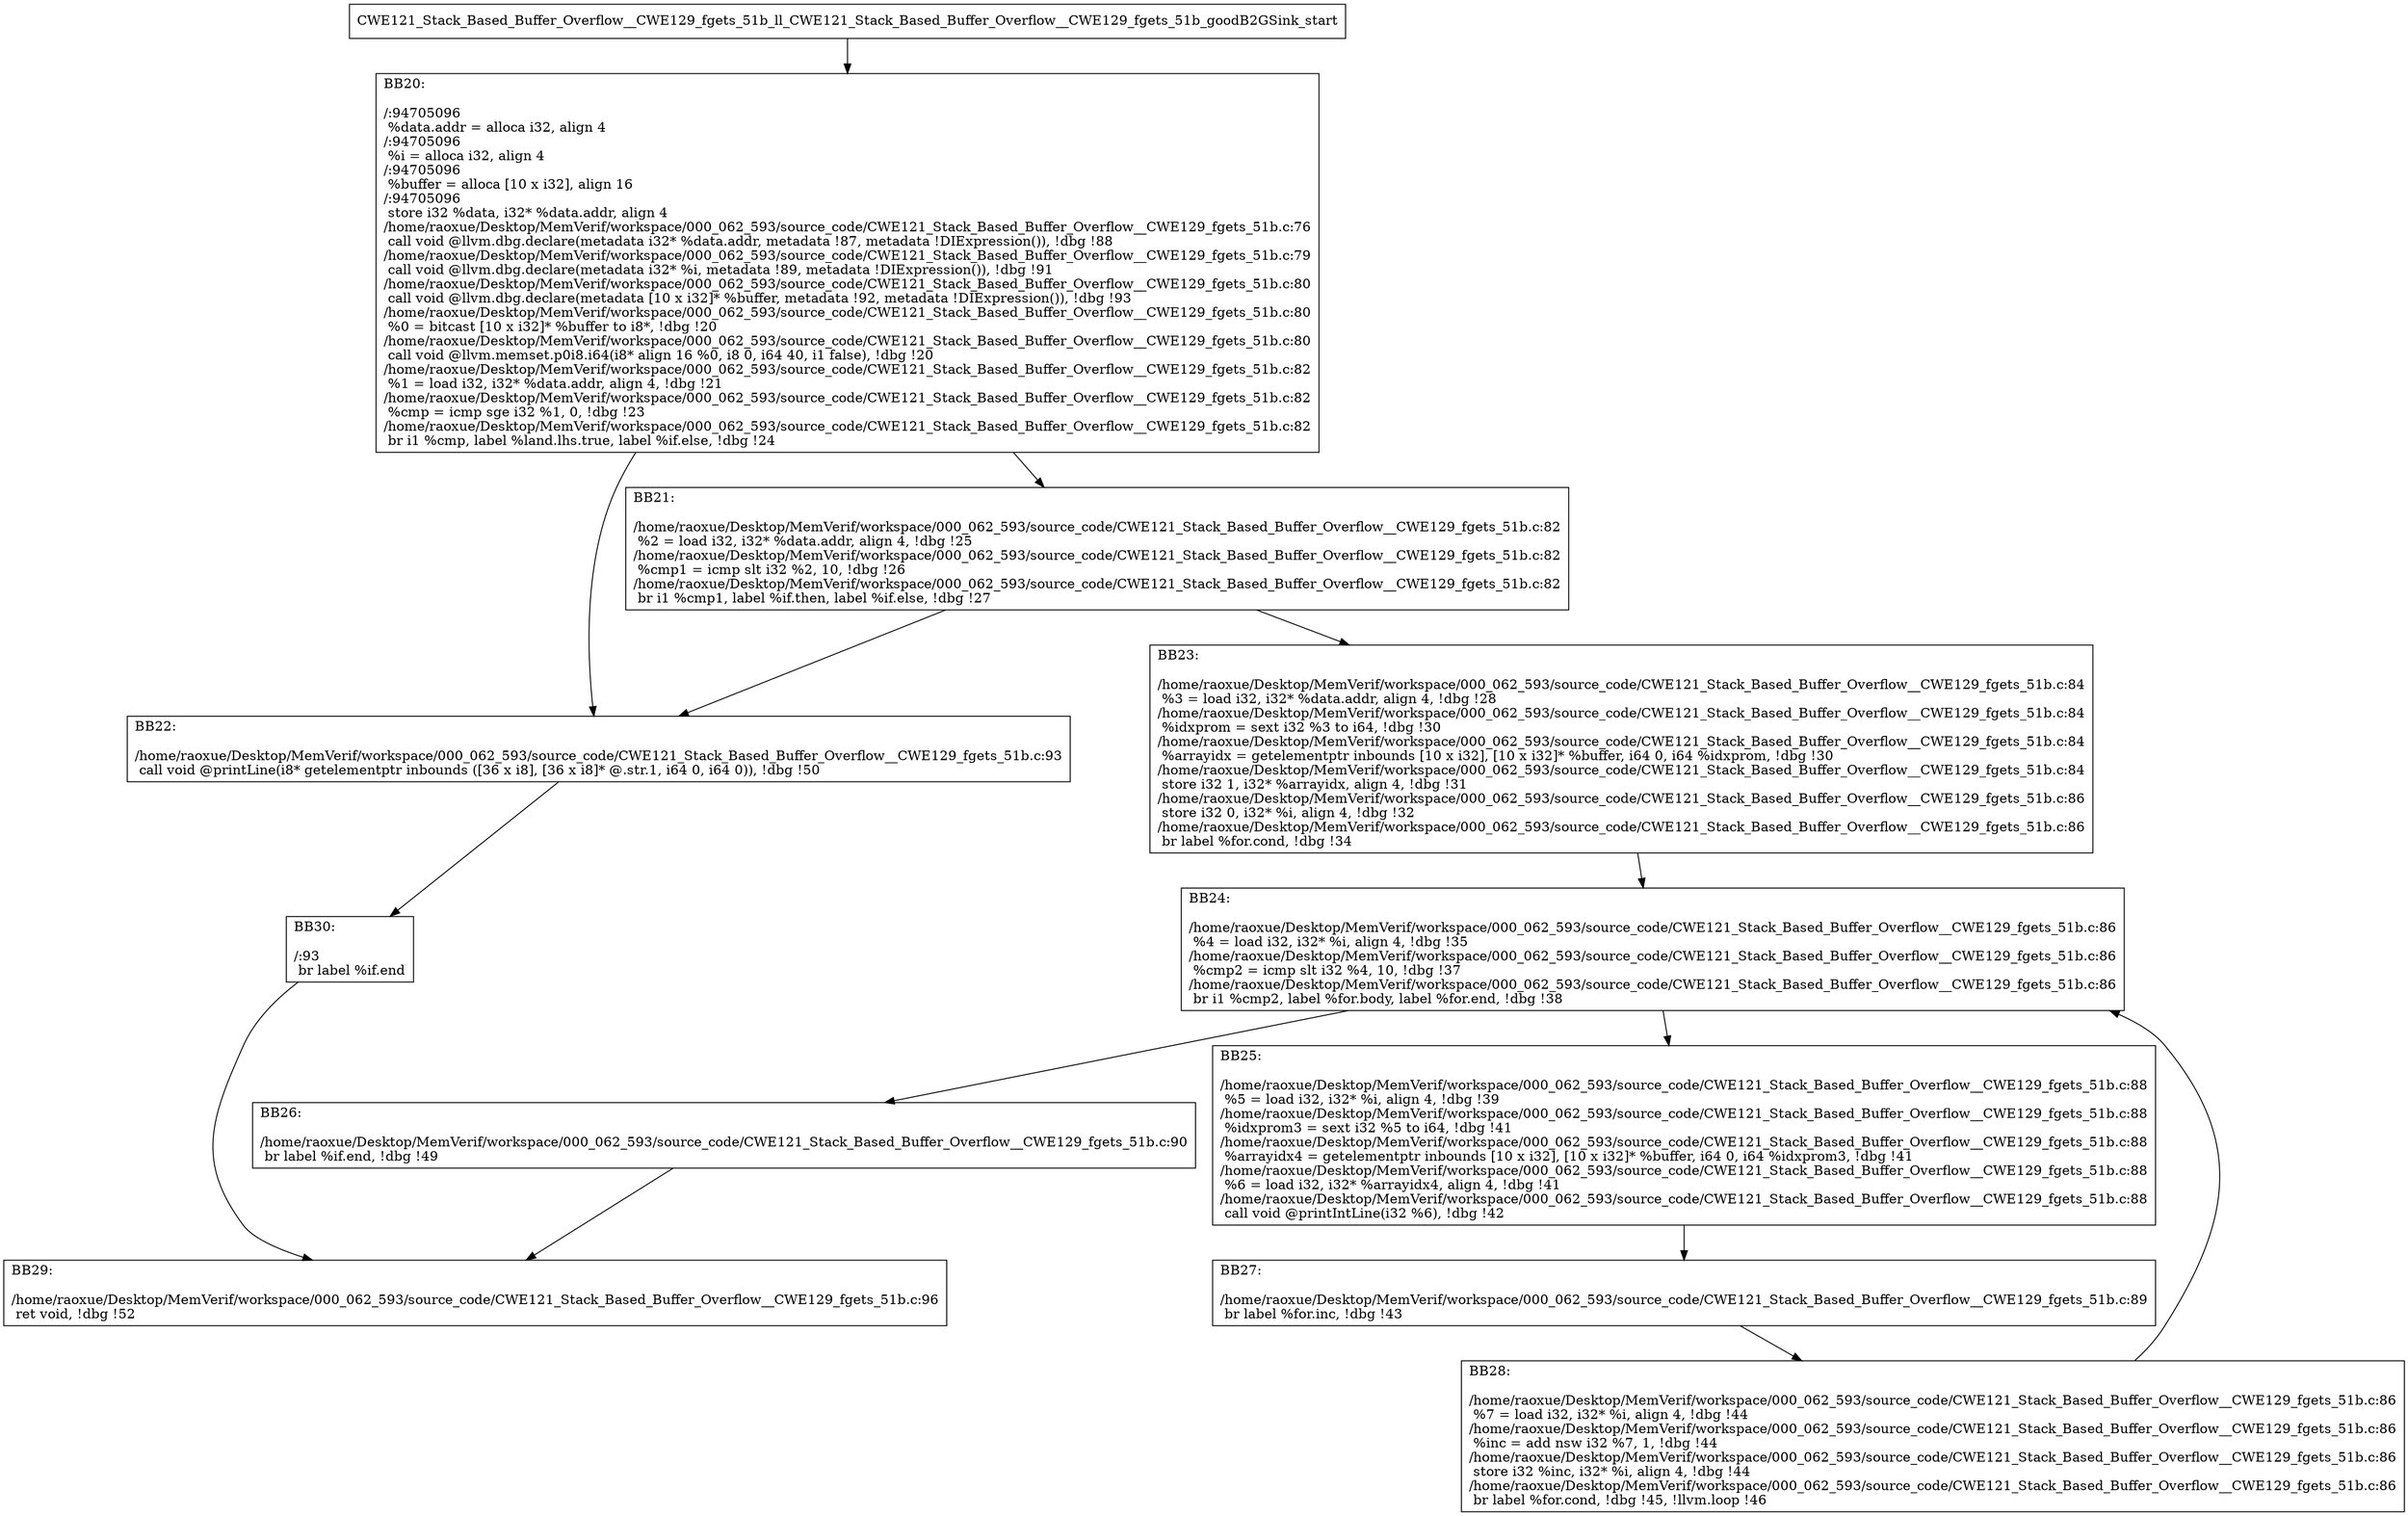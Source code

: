 digraph "CFG for'CWE121_Stack_Based_Buffer_Overflow__CWE129_fgets_51b_ll_CWE121_Stack_Based_Buffer_Overflow__CWE129_fgets_51b_goodB2GSink' function" {
	BBCWE121_Stack_Based_Buffer_Overflow__CWE129_fgets_51b_ll_CWE121_Stack_Based_Buffer_Overflow__CWE129_fgets_51b_goodB2GSink_start[shape=record,label="{CWE121_Stack_Based_Buffer_Overflow__CWE129_fgets_51b_ll_CWE121_Stack_Based_Buffer_Overflow__CWE129_fgets_51b_goodB2GSink_start}"];
	BBCWE121_Stack_Based_Buffer_Overflow__CWE129_fgets_51b_ll_CWE121_Stack_Based_Buffer_Overflow__CWE129_fgets_51b_goodB2GSink_start-> CWE121_Stack_Based_Buffer_Overflow__CWE129_fgets_51b_ll_CWE121_Stack_Based_Buffer_Overflow__CWE129_fgets_51b_goodB2GSinkBB20;
	CWE121_Stack_Based_Buffer_Overflow__CWE129_fgets_51b_ll_CWE121_Stack_Based_Buffer_Overflow__CWE129_fgets_51b_goodB2GSinkBB20 [shape=record, label="{BB20:\l\l/:94705096\l
  %data.addr = alloca i32, align 4\l
/:94705096\l
  %i = alloca i32, align 4\l
/:94705096\l
  %buffer = alloca [10 x i32], align 16\l
/:94705096\l
  store i32 %data, i32* %data.addr, align 4\l
/home/raoxue/Desktop/MemVerif/workspace/000_062_593/source_code/CWE121_Stack_Based_Buffer_Overflow__CWE129_fgets_51b.c:76\l
  call void @llvm.dbg.declare(metadata i32* %data.addr, metadata !87, metadata !DIExpression()), !dbg !88\l
/home/raoxue/Desktop/MemVerif/workspace/000_062_593/source_code/CWE121_Stack_Based_Buffer_Overflow__CWE129_fgets_51b.c:79\l
  call void @llvm.dbg.declare(metadata i32* %i, metadata !89, metadata !DIExpression()), !dbg !91\l
/home/raoxue/Desktop/MemVerif/workspace/000_062_593/source_code/CWE121_Stack_Based_Buffer_Overflow__CWE129_fgets_51b.c:80\l
  call void @llvm.dbg.declare(metadata [10 x i32]* %buffer, metadata !92, metadata !DIExpression()), !dbg !93\l
/home/raoxue/Desktop/MemVerif/workspace/000_062_593/source_code/CWE121_Stack_Based_Buffer_Overflow__CWE129_fgets_51b.c:80\l
  %0 = bitcast [10 x i32]* %buffer to i8*, !dbg !20\l
/home/raoxue/Desktop/MemVerif/workspace/000_062_593/source_code/CWE121_Stack_Based_Buffer_Overflow__CWE129_fgets_51b.c:80\l
  call void @llvm.memset.p0i8.i64(i8* align 16 %0, i8 0, i64 40, i1 false), !dbg !20\l
/home/raoxue/Desktop/MemVerif/workspace/000_062_593/source_code/CWE121_Stack_Based_Buffer_Overflow__CWE129_fgets_51b.c:82\l
  %1 = load i32, i32* %data.addr, align 4, !dbg !21\l
/home/raoxue/Desktop/MemVerif/workspace/000_062_593/source_code/CWE121_Stack_Based_Buffer_Overflow__CWE129_fgets_51b.c:82\l
  %cmp = icmp sge i32 %1, 0, !dbg !23\l
/home/raoxue/Desktop/MemVerif/workspace/000_062_593/source_code/CWE121_Stack_Based_Buffer_Overflow__CWE129_fgets_51b.c:82\l
  br i1 %cmp, label %land.lhs.true, label %if.else, !dbg !24\l
}"];
	CWE121_Stack_Based_Buffer_Overflow__CWE129_fgets_51b_ll_CWE121_Stack_Based_Buffer_Overflow__CWE129_fgets_51b_goodB2GSinkBB20-> CWE121_Stack_Based_Buffer_Overflow__CWE129_fgets_51b_ll_CWE121_Stack_Based_Buffer_Overflow__CWE129_fgets_51b_goodB2GSinkBB21;
	CWE121_Stack_Based_Buffer_Overflow__CWE129_fgets_51b_ll_CWE121_Stack_Based_Buffer_Overflow__CWE129_fgets_51b_goodB2GSinkBB20-> CWE121_Stack_Based_Buffer_Overflow__CWE129_fgets_51b_ll_CWE121_Stack_Based_Buffer_Overflow__CWE129_fgets_51b_goodB2GSinkBB22;
	CWE121_Stack_Based_Buffer_Overflow__CWE129_fgets_51b_ll_CWE121_Stack_Based_Buffer_Overflow__CWE129_fgets_51b_goodB2GSinkBB21 [shape=record, label="{BB21:\l\l/home/raoxue/Desktop/MemVerif/workspace/000_062_593/source_code/CWE121_Stack_Based_Buffer_Overflow__CWE129_fgets_51b.c:82\l
  %2 = load i32, i32* %data.addr, align 4, !dbg !25\l
/home/raoxue/Desktop/MemVerif/workspace/000_062_593/source_code/CWE121_Stack_Based_Buffer_Overflow__CWE129_fgets_51b.c:82\l
  %cmp1 = icmp slt i32 %2, 10, !dbg !26\l
/home/raoxue/Desktop/MemVerif/workspace/000_062_593/source_code/CWE121_Stack_Based_Buffer_Overflow__CWE129_fgets_51b.c:82\l
  br i1 %cmp1, label %if.then, label %if.else, !dbg !27\l
}"];
	CWE121_Stack_Based_Buffer_Overflow__CWE129_fgets_51b_ll_CWE121_Stack_Based_Buffer_Overflow__CWE129_fgets_51b_goodB2GSinkBB21-> CWE121_Stack_Based_Buffer_Overflow__CWE129_fgets_51b_ll_CWE121_Stack_Based_Buffer_Overflow__CWE129_fgets_51b_goodB2GSinkBB23;
	CWE121_Stack_Based_Buffer_Overflow__CWE129_fgets_51b_ll_CWE121_Stack_Based_Buffer_Overflow__CWE129_fgets_51b_goodB2GSinkBB21-> CWE121_Stack_Based_Buffer_Overflow__CWE129_fgets_51b_ll_CWE121_Stack_Based_Buffer_Overflow__CWE129_fgets_51b_goodB2GSinkBB22;
	CWE121_Stack_Based_Buffer_Overflow__CWE129_fgets_51b_ll_CWE121_Stack_Based_Buffer_Overflow__CWE129_fgets_51b_goodB2GSinkBB23 [shape=record, label="{BB23:\l\l/home/raoxue/Desktop/MemVerif/workspace/000_062_593/source_code/CWE121_Stack_Based_Buffer_Overflow__CWE129_fgets_51b.c:84\l
  %3 = load i32, i32* %data.addr, align 4, !dbg !28\l
/home/raoxue/Desktop/MemVerif/workspace/000_062_593/source_code/CWE121_Stack_Based_Buffer_Overflow__CWE129_fgets_51b.c:84\l
  %idxprom = sext i32 %3 to i64, !dbg !30\l
/home/raoxue/Desktop/MemVerif/workspace/000_062_593/source_code/CWE121_Stack_Based_Buffer_Overflow__CWE129_fgets_51b.c:84\l
  %arrayidx = getelementptr inbounds [10 x i32], [10 x i32]* %buffer, i64 0, i64 %idxprom, !dbg !30\l
/home/raoxue/Desktop/MemVerif/workspace/000_062_593/source_code/CWE121_Stack_Based_Buffer_Overflow__CWE129_fgets_51b.c:84\l
  store i32 1, i32* %arrayidx, align 4, !dbg !31\l
/home/raoxue/Desktop/MemVerif/workspace/000_062_593/source_code/CWE121_Stack_Based_Buffer_Overflow__CWE129_fgets_51b.c:86\l
  store i32 0, i32* %i, align 4, !dbg !32\l
/home/raoxue/Desktop/MemVerif/workspace/000_062_593/source_code/CWE121_Stack_Based_Buffer_Overflow__CWE129_fgets_51b.c:86\l
  br label %for.cond, !dbg !34\l
}"];
	CWE121_Stack_Based_Buffer_Overflow__CWE129_fgets_51b_ll_CWE121_Stack_Based_Buffer_Overflow__CWE129_fgets_51b_goodB2GSinkBB23-> CWE121_Stack_Based_Buffer_Overflow__CWE129_fgets_51b_ll_CWE121_Stack_Based_Buffer_Overflow__CWE129_fgets_51b_goodB2GSinkBB24;
	CWE121_Stack_Based_Buffer_Overflow__CWE129_fgets_51b_ll_CWE121_Stack_Based_Buffer_Overflow__CWE129_fgets_51b_goodB2GSinkBB24 [shape=record, label="{BB24:\l\l/home/raoxue/Desktop/MemVerif/workspace/000_062_593/source_code/CWE121_Stack_Based_Buffer_Overflow__CWE129_fgets_51b.c:86\l
  %4 = load i32, i32* %i, align 4, !dbg !35\l
/home/raoxue/Desktop/MemVerif/workspace/000_062_593/source_code/CWE121_Stack_Based_Buffer_Overflow__CWE129_fgets_51b.c:86\l
  %cmp2 = icmp slt i32 %4, 10, !dbg !37\l
/home/raoxue/Desktop/MemVerif/workspace/000_062_593/source_code/CWE121_Stack_Based_Buffer_Overflow__CWE129_fgets_51b.c:86\l
  br i1 %cmp2, label %for.body, label %for.end, !dbg !38\l
}"];
	CWE121_Stack_Based_Buffer_Overflow__CWE129_fgets_51b_ll_CWE121_Stack_Based_Buffer_Overflow__CWE129_fgets_51b_goodB2GSinkBB24-> CWE121_Stack_Based_Buffer_Overflow__CWE129_fgets_51b_ll_CWE121_Stack_Based_Buffer_Overflow__CWE129_fgets_51b_goodB2GSinkBB25;
	CWE121_Stack_Based_Buffer_Overflow__CWE129_fgets_51b_ll_CWE121_Stack_Based_Buffer_Overflow__CWE129_fgets_51b_goodB2GSinkBB24-> CWE121_Stack_Based_Buffer_Overflow__CWE129_fgets_51b_ll_CWE121_Stack_Based_Buffer_Overflow__CWE129_fgets_51b_goodB2GSinkBB26;
	CWE121_Stack_Based_Buffer_Overflow__CWE129_fgets_51b_ll_CWE121_Stack_Based_Buffer_Overflow__CWE129_fgets_51b_goodB2GSinkBB25 [shape=record, label="{BB25:\l\l/home/raoxue/Desktop/MemVerif/workspace/000_062_593/source_code/CWE121_Stack_Based_Buffer_Overflow__CWE129_fgets_51b.c:88\l
  %5 = load i32, i32* %i, align 4, !dbg !39\l
/home/raoxue/Desktop/MemVerif/workspace/000_062_593/source_code/CWE121_Stack_Based_Buffer_Overflow__CWE129_fgets_51b.c:88\l
  %idxprom3 = sext i32 %5 to i64, !dbg !41\l
/home/raoxue/Desktop/MemVerif/workspace/000_062_593/source_code/CWE121_Stack_Based_Buffer_Overflow__CWE129_fgets_51b.c:88\l
  %arrayidx4 = getelementptr inbounds [10 x i32], [10 x i32]* %buffer, i64 0, i64 %idxprom3, !dbg !41\l
/home/raoxue/Desktop/MemVerif/workspace/000_062_593/source_code/CWE121_Stack_Based_Buffer_Overflow__CWE129_fgets_51b.c:88\l
  %6 = load i32, i32* %arrayidx4, align 4, !dbg !41\l
/home/raoxue/Desktop/MemVerif/workspace/000_062_593/source_code/CWE121_Stack_Based_Buffer_Overflow__CWE129_fgets_51b.c:88\l
  call void @printIntLine(i32 %6), !dbg !42\l
}"];
	CWE121_Stack_Based_Buffer_Overflow__CWE129_fgets_51b_ll_CWE121_Stack_Based_Buffer_Overflow__CWE129_fgets_51b_goodB2GSinkBB25-> CWE121_Stack_Based_Buffer_Overflow__CWE129_fgets_51b_ll_CWE121_Stack_Based_Buffer_Overflow__CWE129_fgets_51b_goodB2GSinkBB27;
	CWE121_Stack_Based_Buffer_Overflow__CWE129_fgets_51b_ll_CWE121_Stack_Based_Buffer_Overflow__CWE129_fgets_51b_goodB2GSinkBB27 [shape=record, label="{BB27:\l\l/home/raoxue/Desktop/MemVerif/workspace/000_062_593/source_code/CWE121_Stack_Based_Buffer_Overflow__CWE129_fgets_51b.c:89\l
  br label %for.inc, !dbg !43\l
}"];
	CWE121_Stack_Based_Buffer_Overflow__CWE129_fgets_51b_ll_CWE121_Stack_Based_Buffer_Overflow__CWE129_fgets_51b_goodB2GSinkBB27-> CWE121_Stack_Based_Buffer_Overflow__CWE129_fgets_51b_ll_CWE121_Stack_Based_Buffer_Overflow__CWE129_fgets_51b_goodB2GSinkBB28;
	CWE121_Stack_Based_Buffer_Overflow__CWE129_fgets_51b_ll_CWE121_Stack_Based_Buffer_Overflow__CWE129_fgets_51b_goodB2GSinkBB28 [shape=record, label="{BB28:\l\l/home/raoxue/Desktop/MemVerif/workspace/000_062_593/source_code/CWE121_Stack_Based_Buffer_Overflow__CWE129_fgets_51b.c:86\l
  %7 = load i32, i32* %i, align 4, !dbg !44\l
/home/raoxue/Desktop/MemVerif/workspace/000_062_593/source_code/CWE121_Stack_Based_Buffer_Overflow__CWE129_fgets_51b.c:86\l
  %inc = add nsw i32 %7, 1, !dbg !44\l
/home/raoxue/Desktop/MemVerif/workspace/000_062_593/source_code/CWE121_Stack_Based_Buffer_Overflow__CWE129_fgets_51b.c:86\l
  store i32 %inc, i32* %i, align 4, !dbg !44\l
/home/raoxue/Desktop/MemVerif/workspace/000_062_593/source_code/CWE121_Stack_Based_Buffer_Overflow__CWE129_fgets_51b.c:86\l
  br label %for.cond, !dbg !45, !llvm.loop !46\l
}"];
	CWE121_Stack_Based_Buffer_Overflow__CWE129_fgets_51b_ll_CWE121_Stack_Based_Buffer_Overflow__CWE129_fgets_51b_goodB2GSinkBB28-> CWE121_Stack_Based_Buffer_Overflow__CWE129_fgets_51b_ll_CWE121_Stack_Based_Buffer_Overflow__CWE129_fgets_51b_goodB2GSinkBB24;
	CWE121_Stack_Based_Buffer_Overflow__CWE129_fgets_51b_ll_CWE121_Stack_Based_Buffer_Overflow__CWE129_fgets_51b_goodB2GSinkBB26 [shape=record, label="{BB26:\l\l/home/raoxue/Desktop/MemVerif/workspace/000_062_593/source_code/CWE121_Stack_Based_Buffer_Overflow__CWE129_fgets_51b.c:90\l
  br label %if.end, !dbg !49\l
}"];
	CWE121_Stack_Based_Buffer_Overflow__CWE129_fgets_51b_ll_CWE121_Stack_Based_Buffer_Overflow__CWE129_fgets_51b_goodB2GSinkBB26-> CWE121_Stack_Based_Buffer_Overflow__CWE129_fgets_51b_ll_CWE121_Stack_Based_Buffer_Overflow__CWE129_fgets_51b_goodB2GSinkBB29;
	CWE121_Stack_Based_Buffer_Overflow__CWE129_fgets_51b_ll_CWE121_Stack_Based_Buffer_Overflow__CWE129_fgets_51b_goodB2GSinkBB22 [shape=record, label="{BB22:\l\l/home/raoxue/Desktop/MemVerif/workspace/000_062_593/source_code/CWE121_Stack_Based_Buffer_Overflow__CWE129_fgets_51b.c:93\l
  call void @printLine(i8* getelementptr inbounds ([36 x i8], [36 x i8]* @.str.1, i64 0, i64 0)), !dbg !50\l
}"];
	CWE121_Stack_Based_Buffer_Overflow__CWE129_fgets_51b_ll_CWE121_Stack_Based_Buffer_Overflow__CWE129_fgets_51b_goodB2GSinkBB22-> CWE121_Stack_Based_Buffer_Overflow__CWE129_fgets_51b_ll_CWE121_Stack_Based_Buffer_Overflow__CWE129_fgets_51b_goodB2GSinkBB30;
	CWE121_Stack_Based_Buffer_Overflow__CWE129_fgets_51b_ll_CWE121_Stack_Based_Buffer_Overflow__CWE129_fgets_51b_goodB2GSinkBB30 [shape=record, label="{BB30:\l\l/:93\l
  br label %if.end\l
}"];
	CWE121_Stack_Based_Buffer_Overflow__CWE129_fgets_51b_ll_CWE121_Stack_Based_Buffer_Overflow__CWE129_fgets_51b_goodB2GSinkBB30-> CWE121_Stack_Based_Buffer_Overflow__CWE129_fgets_51b_ll_CWE121_Stack_Based_Buffer_Overflow__CWE129_fgets_51b_goodB2GSinkBB29;
	CWE121_Stack_Based_Buffer_Overflow__CWE129_fgets_51b_ll_CWE121_Stack_Based_Buffer_Overflow__CWE129_fgets_51b_goodB2GSinkBB29 [shape=record, label="{BB29:\l\l/home/raoxue/Desktop/MemVerif/workspace/000_062_593/source_code/CWE121_Stack_Based_Buffer_Overflow__CWE129_fgets_51b.c:96\l
  ret void, !dbg !52\l
}"];
}
